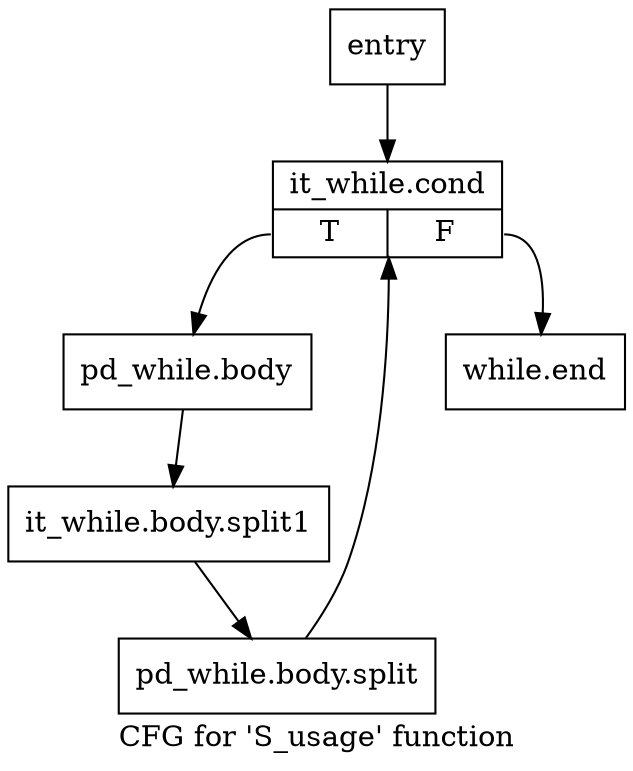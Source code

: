 digraph "CFG for 'S_usage' function" {
	label="CFG for 'S_usage' function";

	Node0x2bdc380 [shape=record,label="{entry}"];
	Node0x2bdc380 -> Node0x2bdc3d0;
	Node0x2bdc3d0 [shape=record,label="{it_while.cond|{<s0>T|<s1>F}}"];
	Node0x2bdc3d0:s0 -> Node0x2bdc420;
	Node0x2bdc3d0:s1 -> Node0x2bdc470;
	Node0x2bdc420 [shape=record,label="{pd_while.body}"];
	Node0x2bdc420 -> Node0x5c7c990;
	Node0x5c7c990 [shape=record,label="{it_while.body.split1}"];
	Node0x5c7c990 -> Node0x5a6aae0;
	Node0x5a6aae0 [shape=record,label="{pd_while.body.split}"];
	Node0x5a6aae0 -> Node0x2bdc3d0;
	Node0x2bdc470 [shape=record,label="{while.end}"];
}
